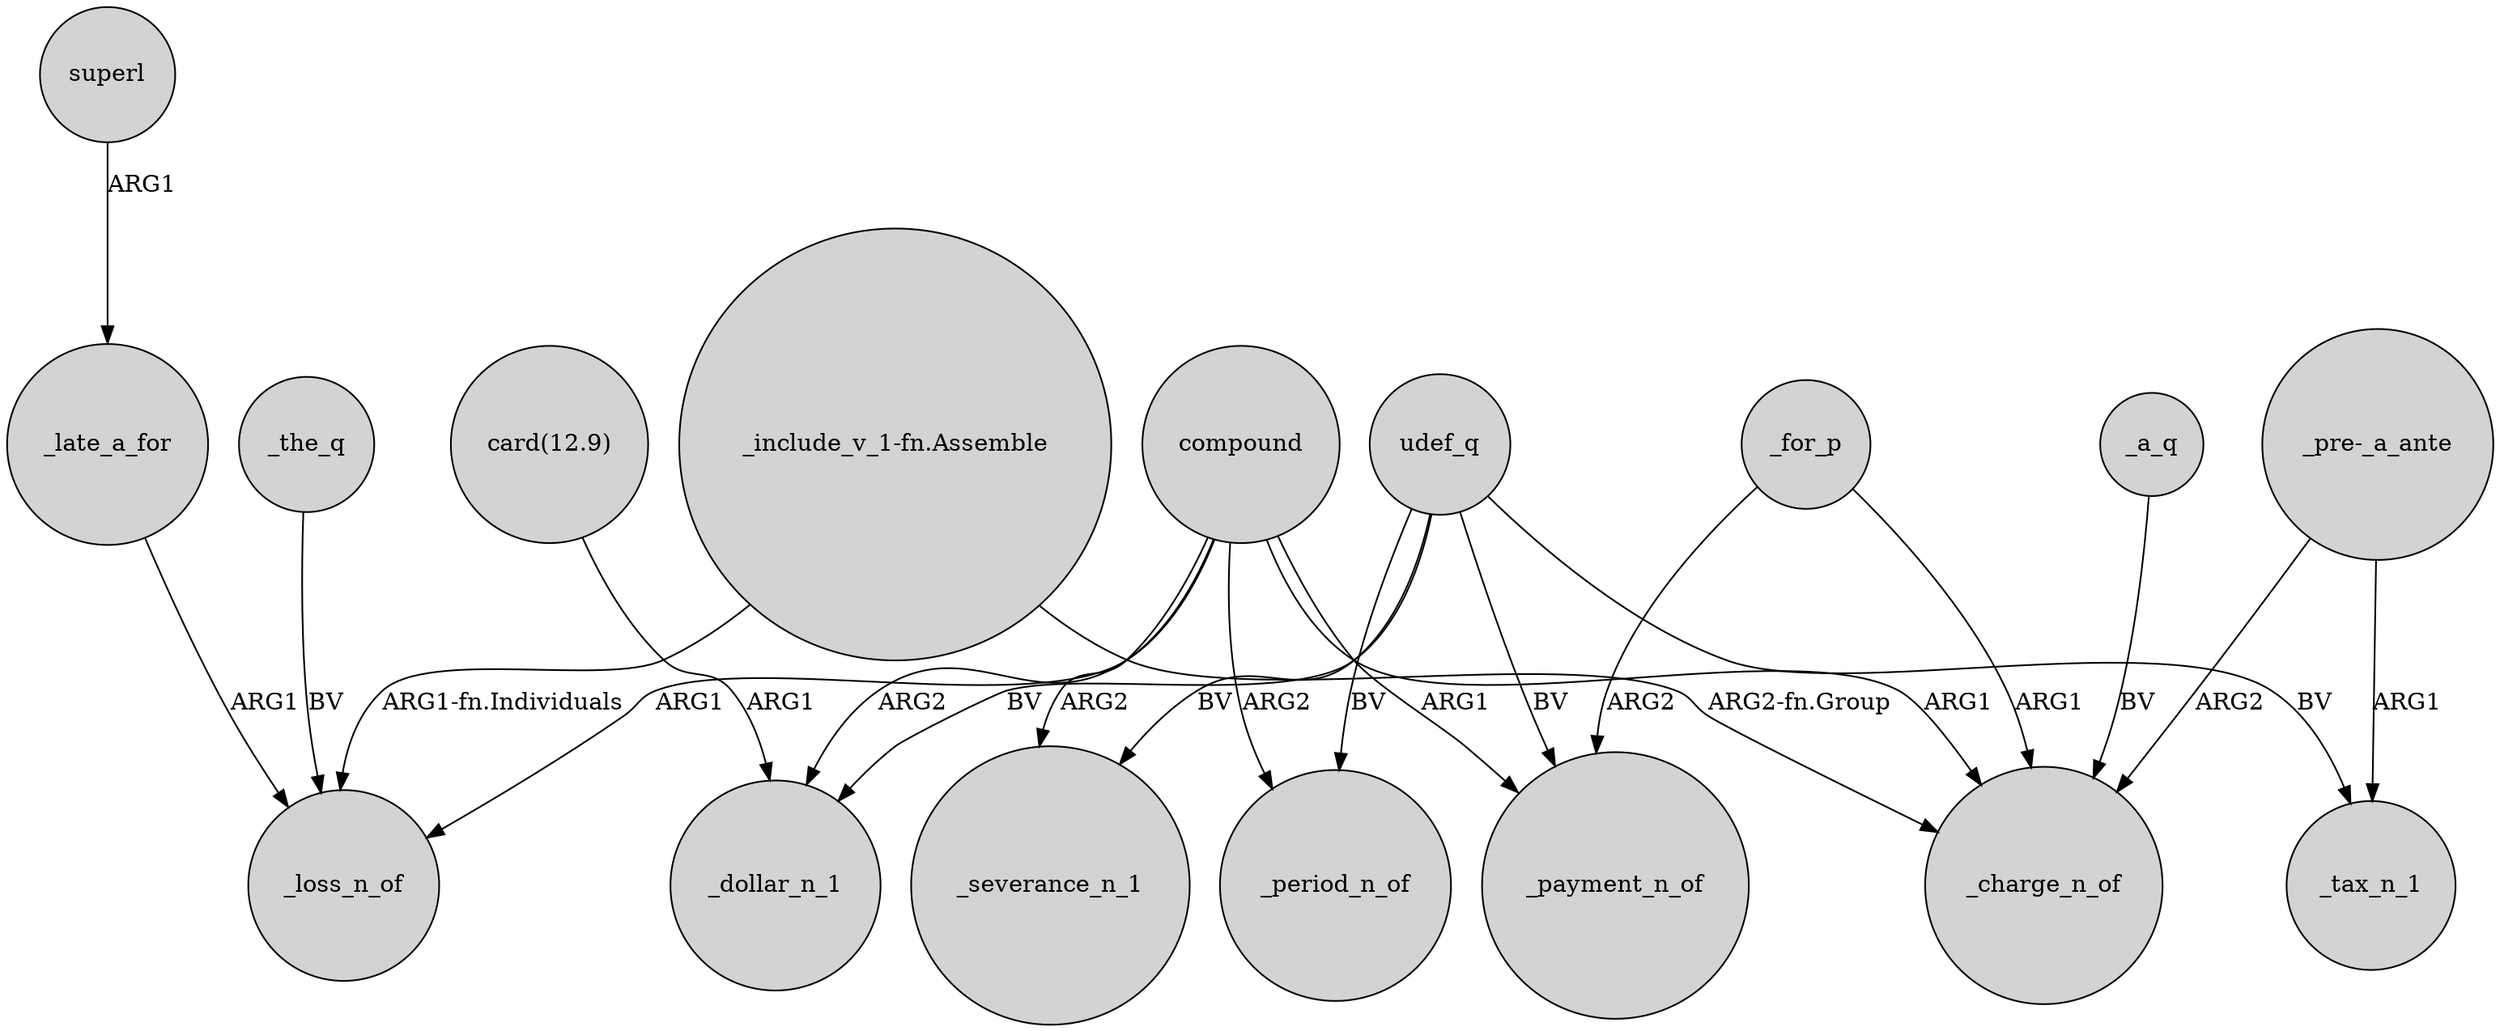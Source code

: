 digraph {
	node [shape=circle style=filled]
	udef_q -> _severance_n_1 [label=BV]
	"card(12.9)" -> _dollar_n_1 [label=ARG1]
	_the_q -> _loss_n_of [label=BV]
	_late_a_for -> _loss_n_of [label=ARG1]
	superl -> _late_a_for [label=ARG1]
	udef_q -> _tax_n_1 [label=BV]
	"_include_v_1-fn.Assemble" -> _charge_n_of [label="ARG2-fn.Group"]
	_for_p -> _charge_n_of [label=ARG1]
	compound -> _dollar_n_1 [label=ARG2]
	_a_q -> _charge_n_of [label=BV]
	udef_q -> _period_n_of [label=BV]
	compound -> _charge_n_of [label=ARG1]
	compound -> _loss_n_of [label=ARG1]
	"_include_v_1-fn.Assemble" -> _loss_n_of [label="ARG1-fn.Individuals"]
	compound -> _period_n_of [label=ARG2]
	udef_q -> _dollar_n_1 [label=BV]
	udef_q -> _payment_n_of [label=BV]
	"_pre-_a_ante" -> _tax_n_1 [label=ARG1]
	"_pre-_a_ante" -> _charge_n_of [label=ARG2]
	compound -> _payment_n_of [label=ARG1]
	compound -> _severance_n_1 [label=ARG2]
	_for_p -> _payment_n_of [label=ARG2]
}
